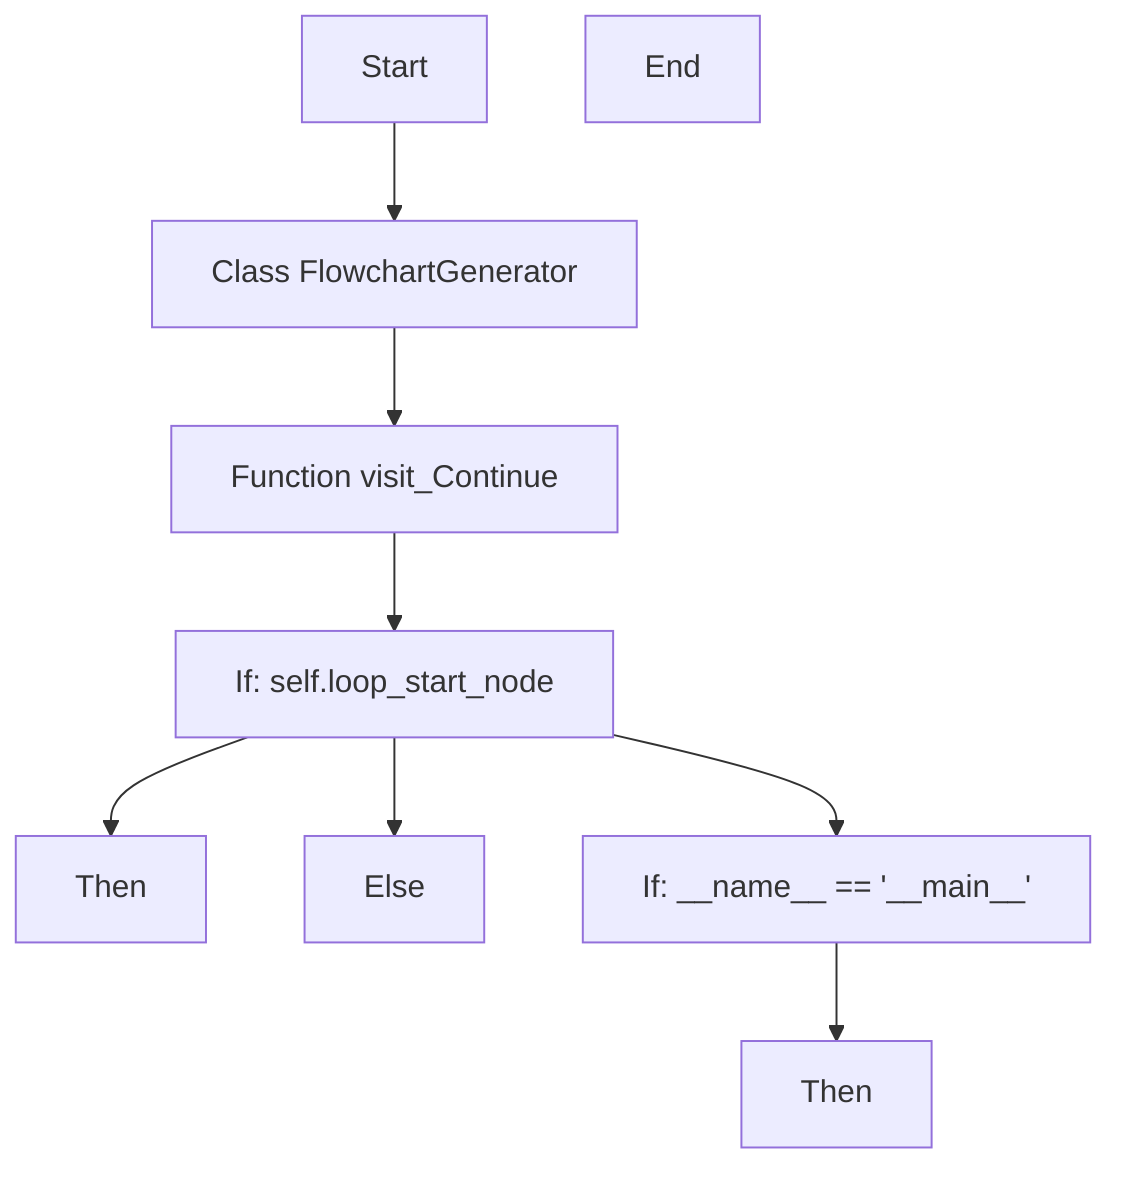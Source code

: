 flowchart TD
Start["Start"]
node1["Class FlowchartGenerator"]
Start --> node1
node2["Function visit_Continue"]
node1 --> node2
node3["If: self.loop_start_node"]
node2 --> node3
node4["Then"]
node3 --> node4
node5["Else"]
node3 --> node5
node6["If: __name__ == '__main__'"]
node3 --> node6
node7["Then"]
node6 --> node7
End["End"]